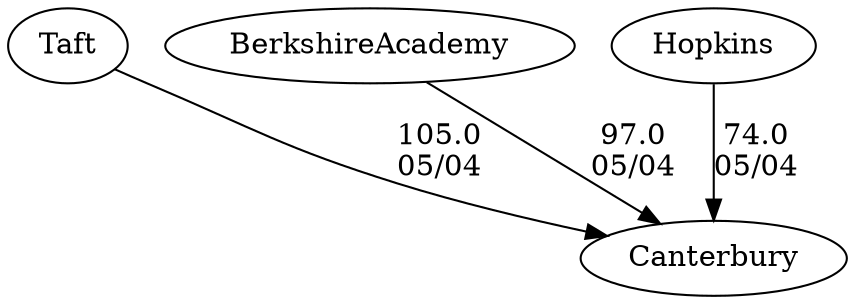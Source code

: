 digraph boys3foursCanterbury {Taft [URL="boys3foursCanterburyTaft.html"];Canterbury [URL="boys3foursCanterburyCanterbury.html"];BerkshireAcademy [URL="boys3foursCanterburyBerkshireAcademy.html"];Hopkins [URL="boys3foursCanterburyHopkins.html"];Taft -> Canterbury[label="105.0
05/04", weight="-5", tooltip="Founder's Day Regatta			
", URL="", random="random"]; 
BerkshireAcademy -> Canterbury[label="97.0
05/04", weight="3", tooltip="Founder's Day Regatta			
", URL="", random="random"]; 
Hopkins -> Canterbury[label="74.0
05/04", weight="26", tooltip="Founder's Day Regatta			
", URL="", random="random"]}